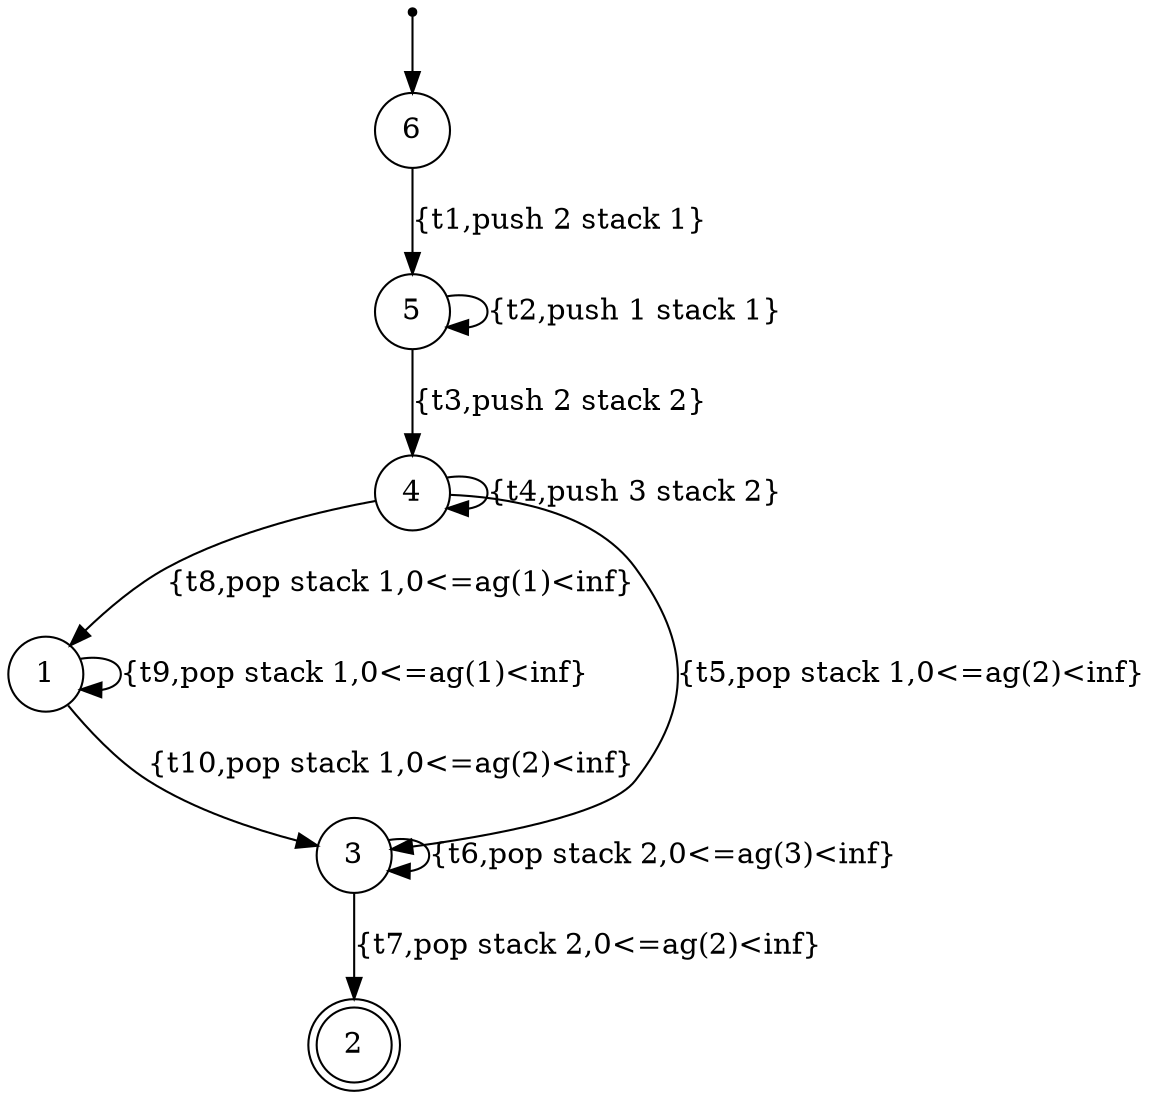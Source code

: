 digraph finite_state_machine {
	node [shape = point ]; qi0;
	node [shape = doublecircle];2;
	node [shape=circle];
	qi0 -> 6;
	5 -> 5 [ label = "{t2,push 1 stack 1}" ];
	1 -> 3 [ label = "{t10,pop stack 1,0<=ag(2)<inf}" ];
	1 -> 1 [ label = "{t9,pop stack 1,0<=ag(1)<inf}" ];
	4 -> 1 [ label = "{t8,pop stack 1,0<=ag(1)<inf}" ];
	3 -> 2 [ label = "{t7,pop stack 2,0<=ag(2)<inf}" ];
	3 -> 3 [ label = "{t6,pop stack 2,0<=ag(3)<inf}" ];
	4 -> 4 [ label = "{t4,push 3 stack 2}" ];
	4 -> 3 [ label = "{t5,pop stack 1,0<=ag(2)<inf}" ];
	5 -> 4 [ label = "{t3,push 2 stack 2}" ];
	6 -> 5 [ label = "{t1,push 2 stack 1}" ];
}